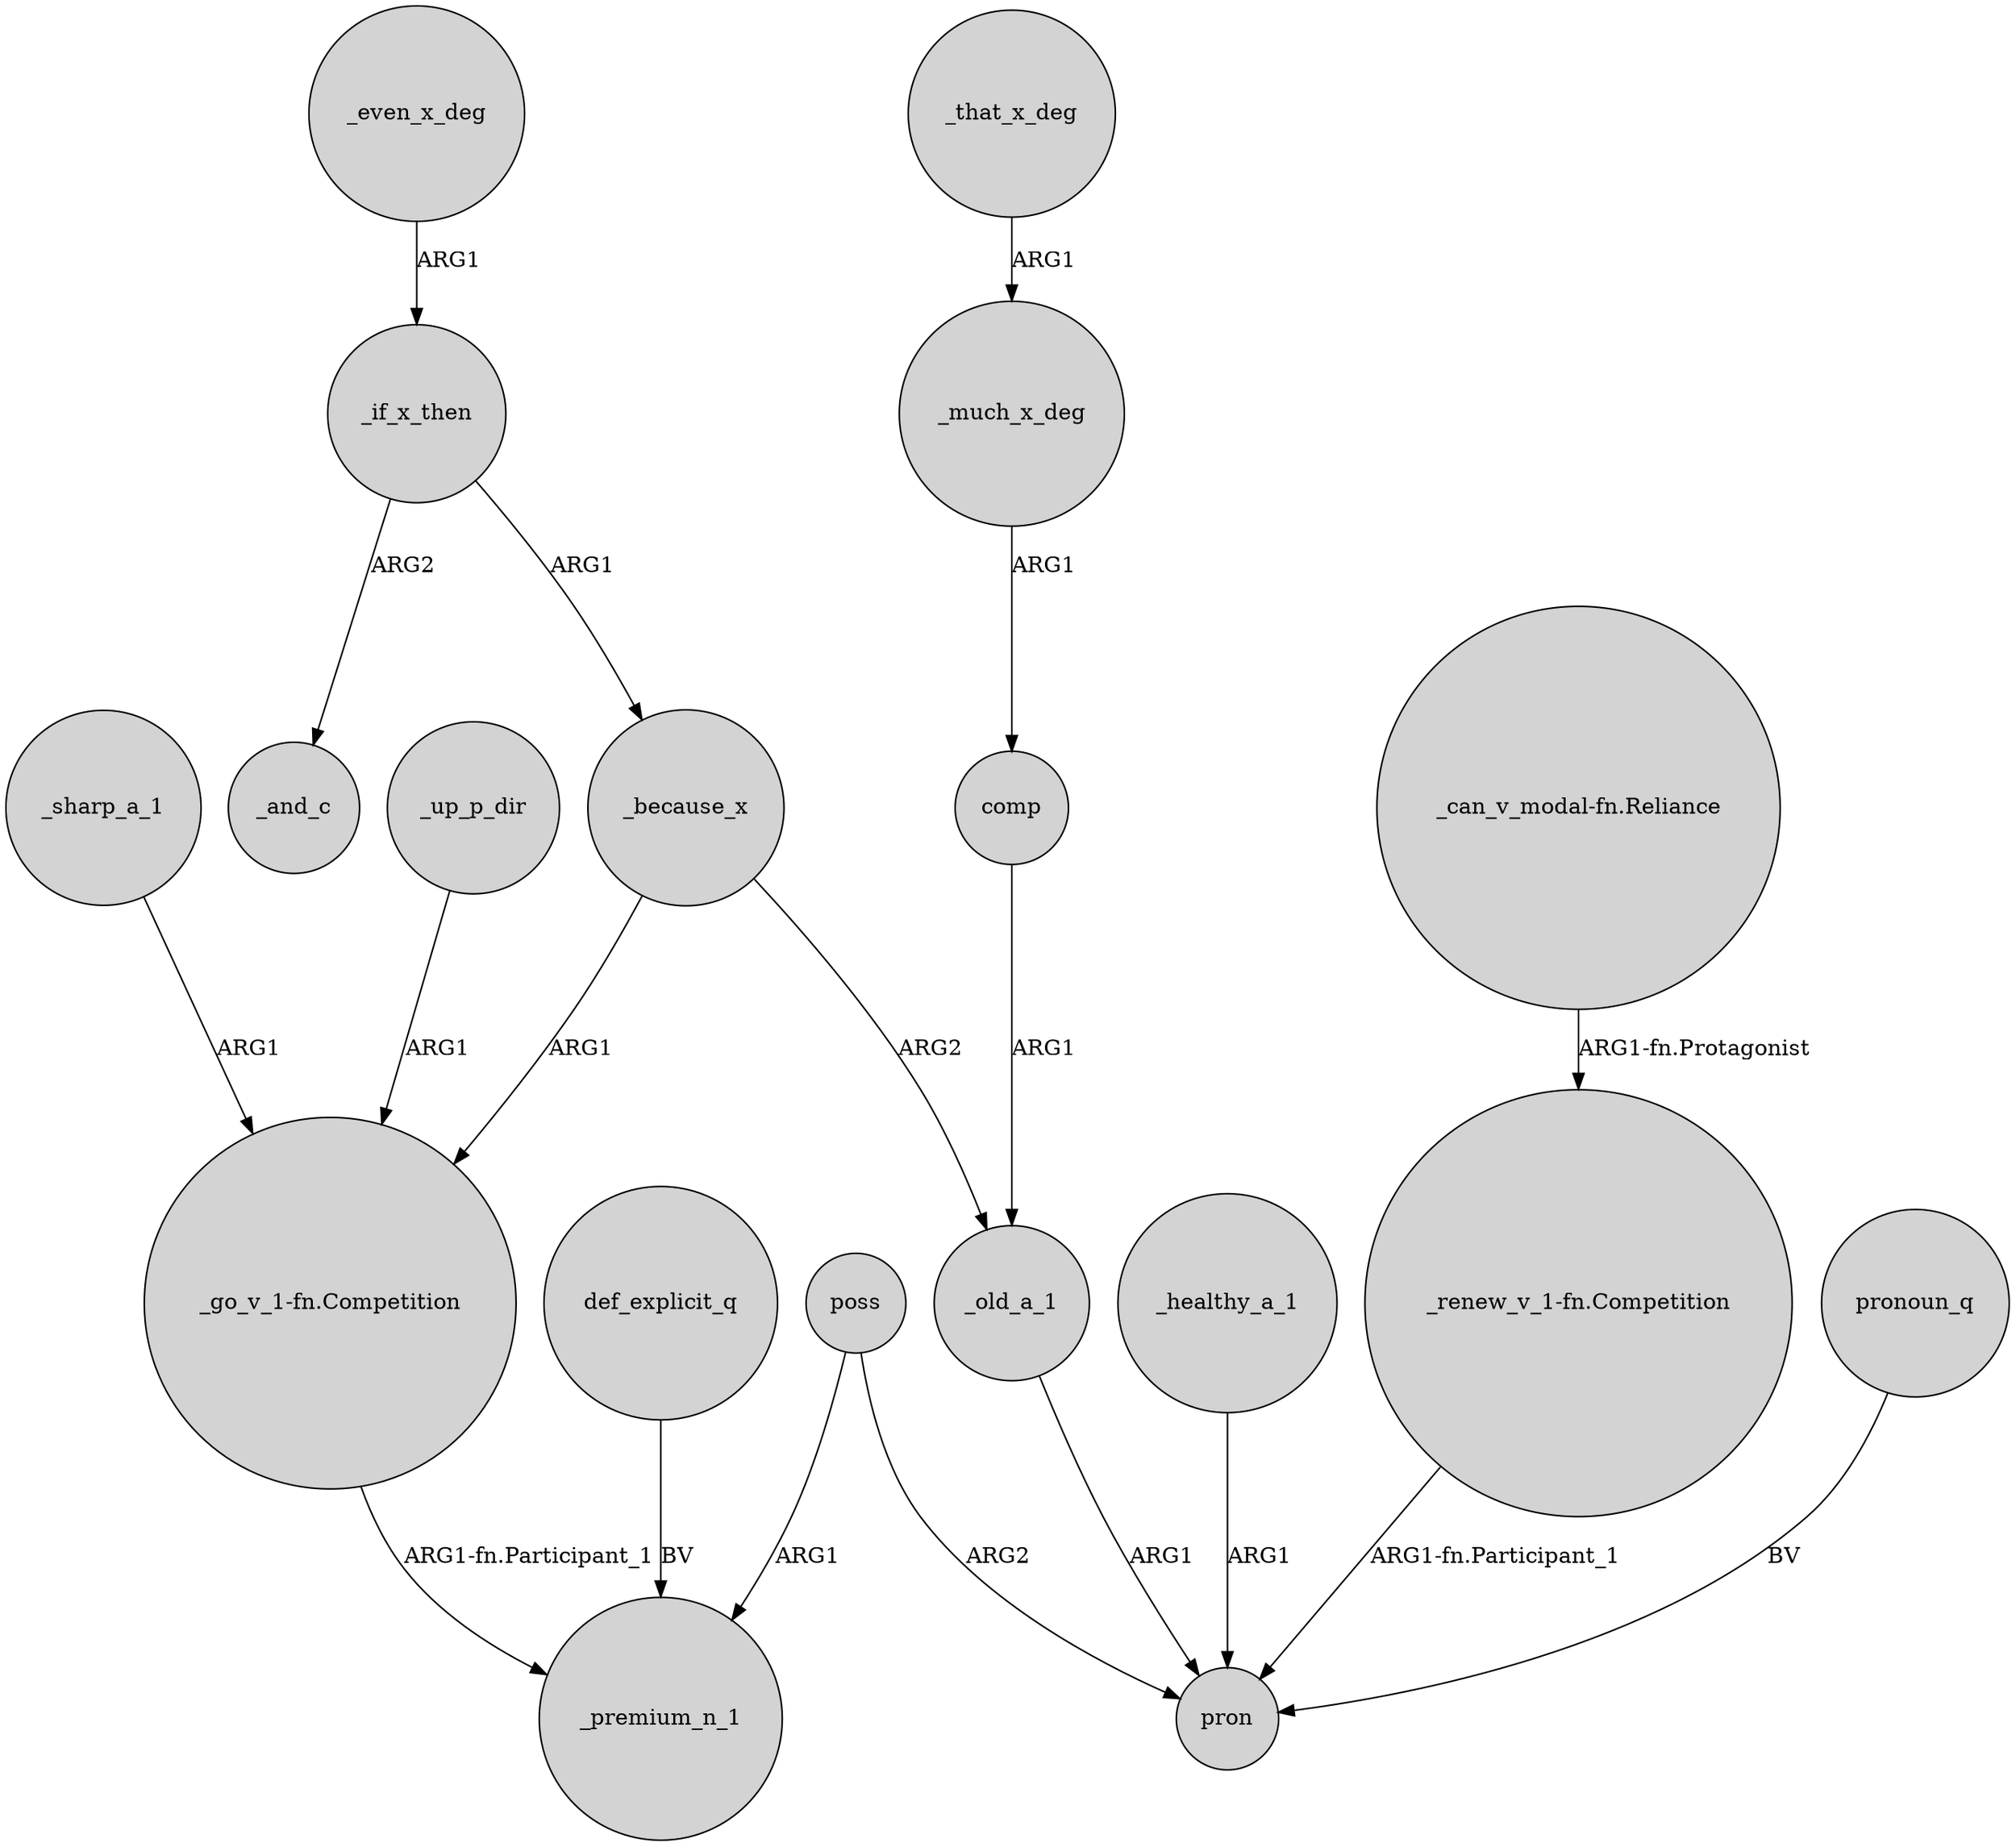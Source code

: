 digraph {
	node [shape=circle style=filled]
	_sharp_a_1 -> "_go_v_1-fn.Competition" [label=ARG1]
	_because_x -> _old_a_1 [label=ARG2]
	"_go_v_1-fn.Competition" -> _premium_n_1 [label="ARG1-fn.Participant_1"]
	_old_a_1 -> pron [label=ARG1]
	poss -> _premium_n_1 [label=ARG1]
	_even_x_deg -> _if_x_then [label=ARG1]
	_because_x -> "_go_v_1-fn.Competition" [label=ARG1]
	def_explicit_q -> _premium_n_1 [label=BV]
	_up_p_dir -> "_go_v_1-fn.Competition" [label=ARG1]
	pronoun_q -> pron [label=BV]
	poss -> pron [label=ARG2]
	"_renew_v_1-fn.Competition" -> pron [label="ARG1-fn.Participant_1"]
	"_can_v_modal-fn.Reliance" -> "_renew_v_1-fn.Competition" [label="ARG1-fn.Protagonist"]
	comp -> _old_a_1 [label=ARG1]
	_if_x_then -> _because_x [label=ARG1]
	_that_x_deg -> _much_x_deg [label=ARG1]
	_if_x_then -> _and_c [label=ARG2]
	_healthy_a_1 -> pron [label=ARG1]
	_much_x_deg -> comp [label=ARG1]
}

